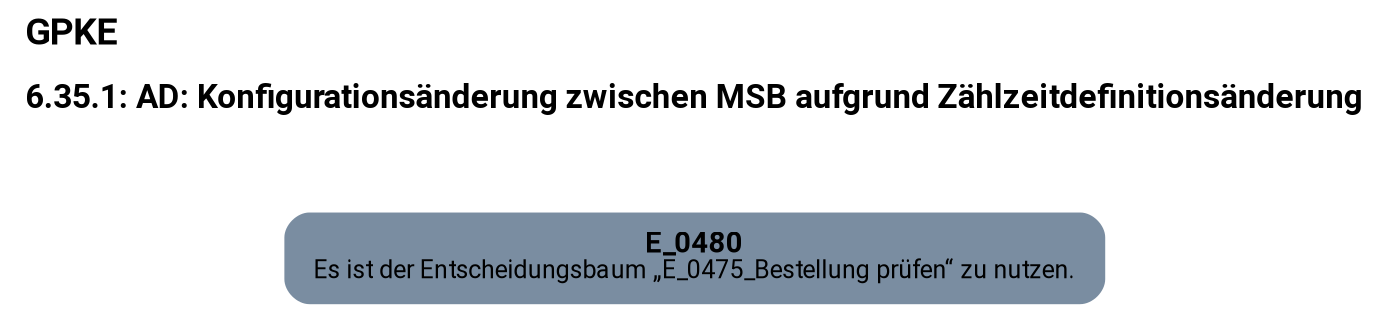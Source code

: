 digraph D {
    labelloc="t";
    label=<<B><FONT POINT-SIZE="18">GPKE</FONT></B><BR align="left"/><BR/><B><FONT POINT-SIZE="16">6.35.1: AD: Konfigurationsänderung zwischen MSB aufgrund Zählzeitdefinitionsänderung</FONT></B><BR align="left"/><BR/><BR/><BR/>>;
    ratio="compress";
    concentrate=true;
    pack=true;
    rankdir=TB;
    packmode="array";
    size="20,20";
    "Empty" [margin="0.2,0.12", shape=box, style="filled,rounded", penwidth=0.0, fillcolor="#7a8da1", label=<<B>E_0480</B><BR align="center"/><FONT point-size="12">Es ist der Entscheidungsbaum „E_0475_Bestellung prüfen“ zu nutzen.</FONT><BR align="center"/>>, fontname="Roboto, sans-serif"];


    bgcolor="transparent";
fontname="Roboto, sans-serif";
}